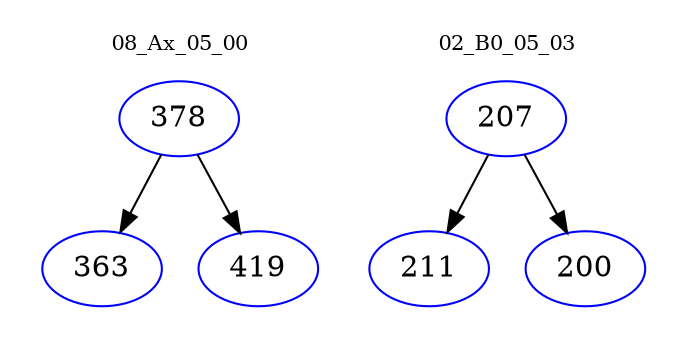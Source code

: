 digraph{
subgraph cluster_0 {
color = white
label = "08_Ax_05_00";
fontsize=10;
T0_378 [label="378", color="blue"]
T0_378 -> T0_363 [color="black"]
T0_363 [label="363", color="blue"]
T0_378 -> T0_419 [color="black"]
T0_419 [label="419", color="blue"]
}
subgraph cluster_1 {
color = white
label = "02_B0_05_03";
fontsize=10;
T1_207 [label="207", color="blue"]
T1_207 -> T1_211 [color="black"]
T1_211 [label="211", color="blue"]
T1_207 -> T1_200 [color="black"]
T1_200 [label="200", color="blue"]
}
}
